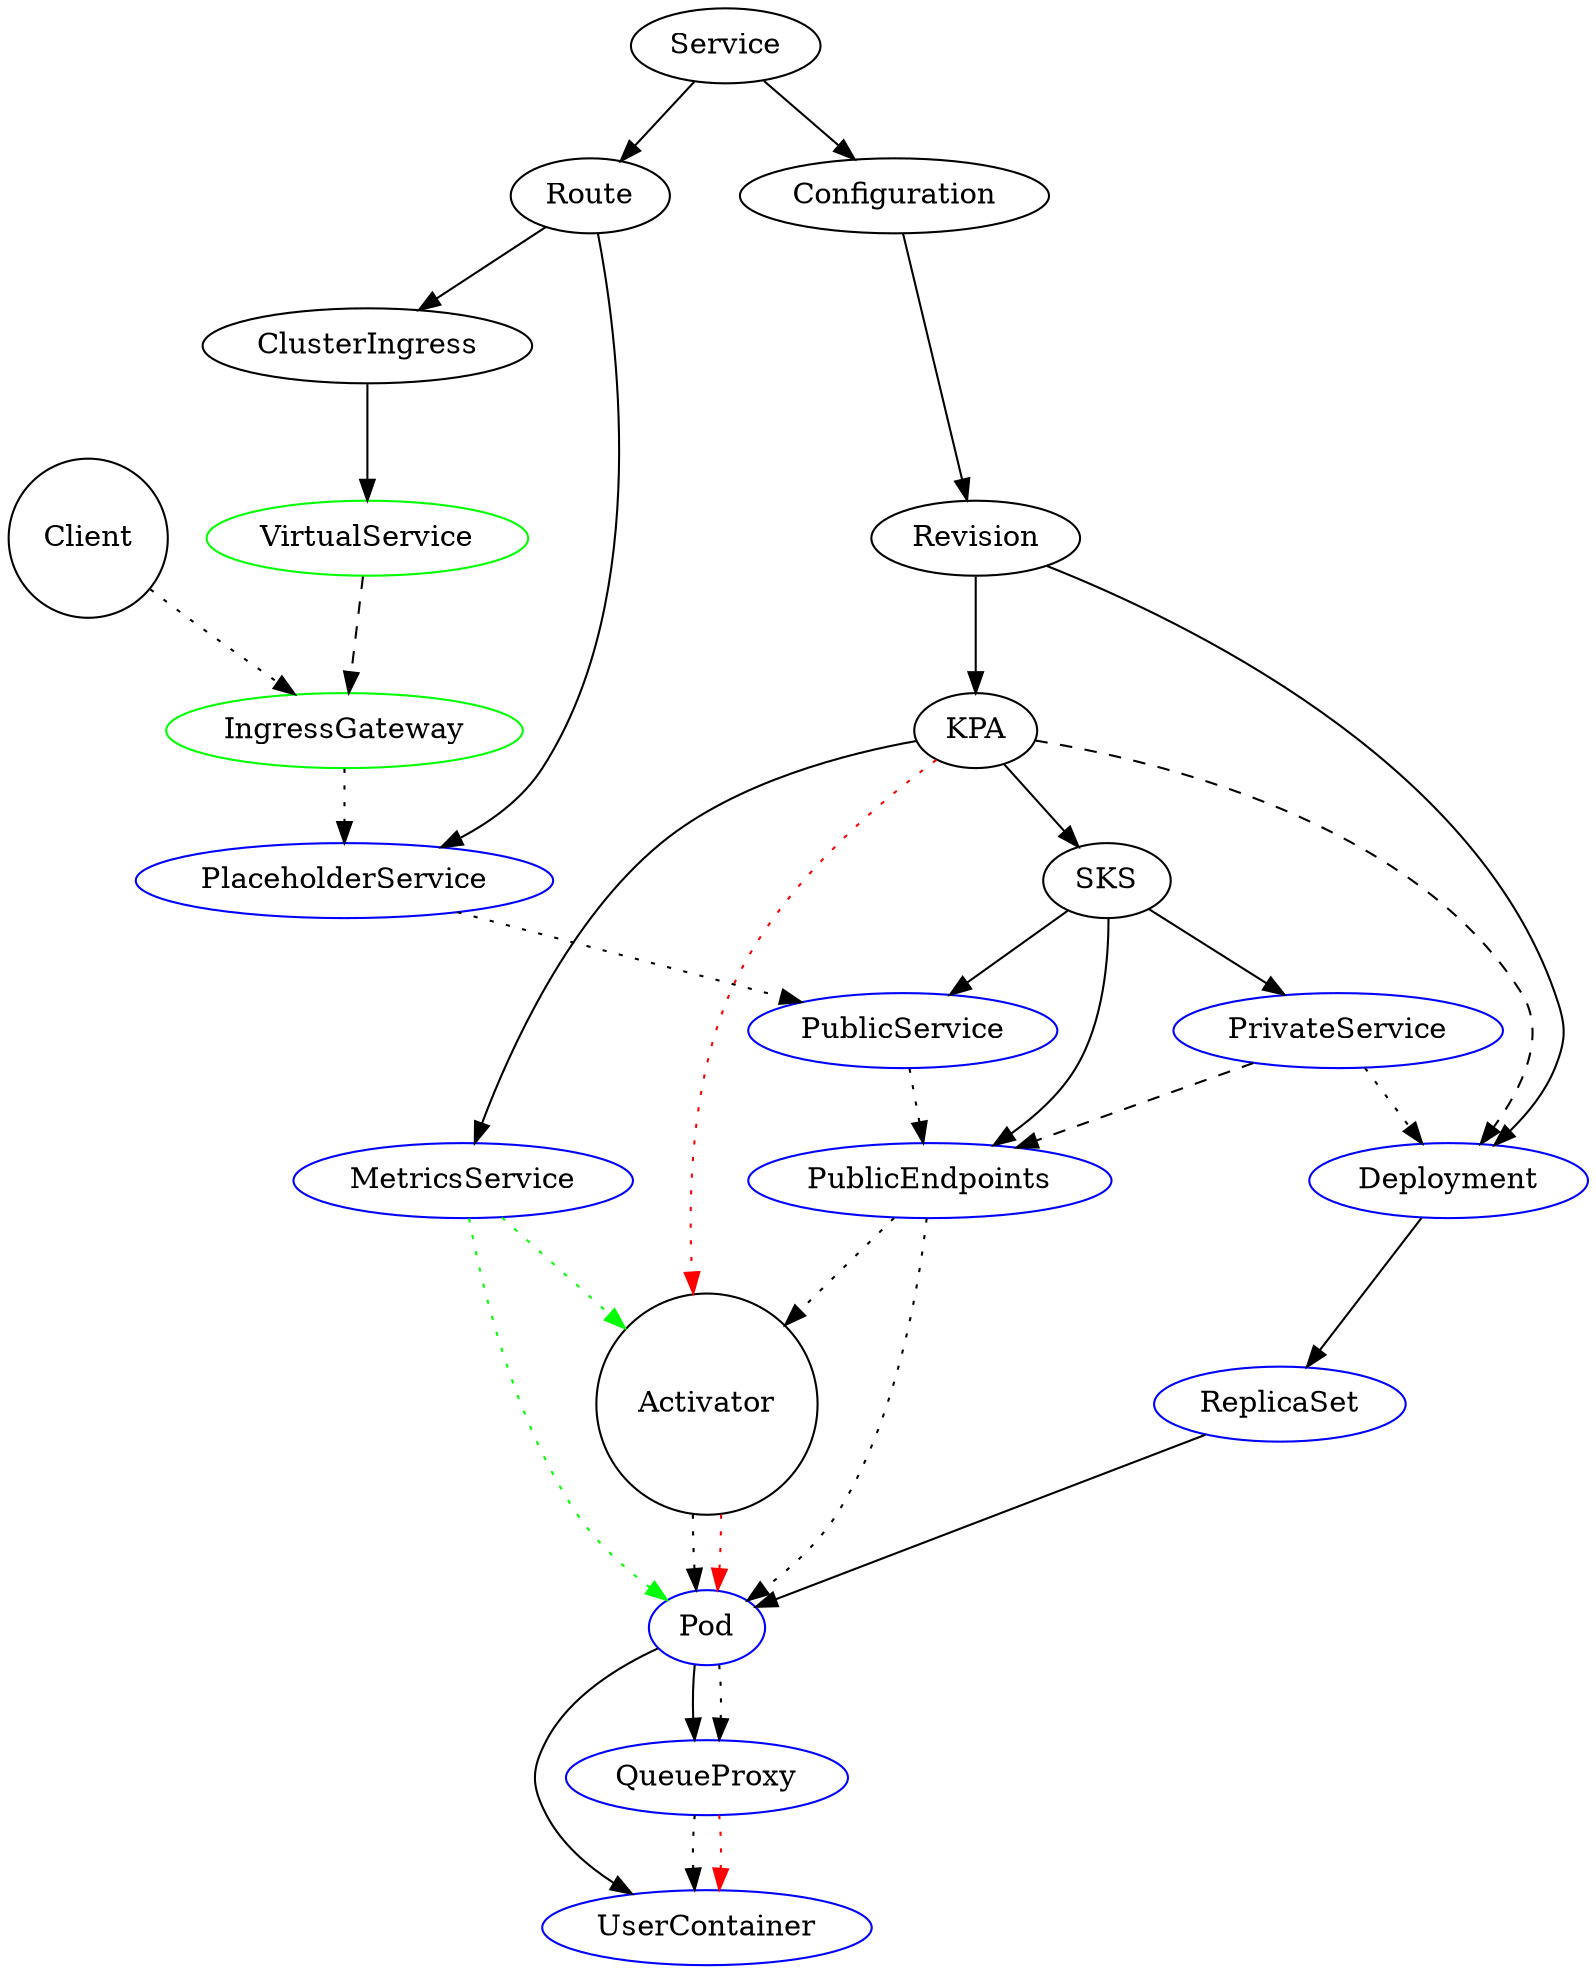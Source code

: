 digraph TrafficGraph {
  Service -> Configuration
  Service -> Route

  Revision -> Deployment
  Revision -> KPA

  KPA -> SKS
  KPA -> MetricsService
  KPA -> Deployment [style=dashed]

  Route -> ClusterIngress
  Route -> PlaceholderService

  ClusterIngress -> VirtualService

  Configuration -> Revision

  SKS -> PublicService
  SKS -> PublicEndpoints
  SKS -> PrivateService

  Deployment -> ReplicaSet

  ReplicaSet -> Pod

  Pod -> UserContainer
  Pod -> QueueProxy

  VirtualService -> IngressGateway [style=dashed]

  PrivateService -> PublicEndpoints [style=dashed]

  // Traffic flow
  Client -> IngressGateway [style=dotted]
  IngressGateway -> PlaceholderService [style=dotted]
  PlaceholderService -> PublicService [style=dotted]
  PublicService -> PublicEndpoints [style=dotted]
  PublicEndpoints -> Pod [style=dotted]
  PublicEndpoints -> Activator [style=dotted]
  Activator -> Pod [style=dotted]
  Pod -> QueueProxy [style=dotted]
  QueueProxy -> UserContainer [style=dotted]

  PrivateService -> Deployment [style=dotted]

  // Probes
  KPA -> Activator [style=dotted,color=red]
  Activator -> Pod [style=dotted,color=red]
  QueueProxy -> UserContainer [style=dotted,color=red]

  // Scrape metrics
  MetricsService -> Pod [style=dotted,color=green]

  // Push metrics
  MetricsService  -> Activator [style=dotted,color=green]

  // Kubernetes
  Deployment [color=blue]
  ReplicaSet [color=blue]
  Pod [color=blue]
  PublicService [color=blue]
  PublicEndpoints [color=blue]
  PrivateService [color=blue]
  MetricsService [color=blue]
  PlaceholderService [color=blue]
  QueueProxy [color=blue]
  UserContainer [color=blue]

  // Istio
  VirtualService [color=green]
  IngressGateway [color=green]

  // Singleton
  Activator [shape=circle]
  Client [shape=circle]
}
